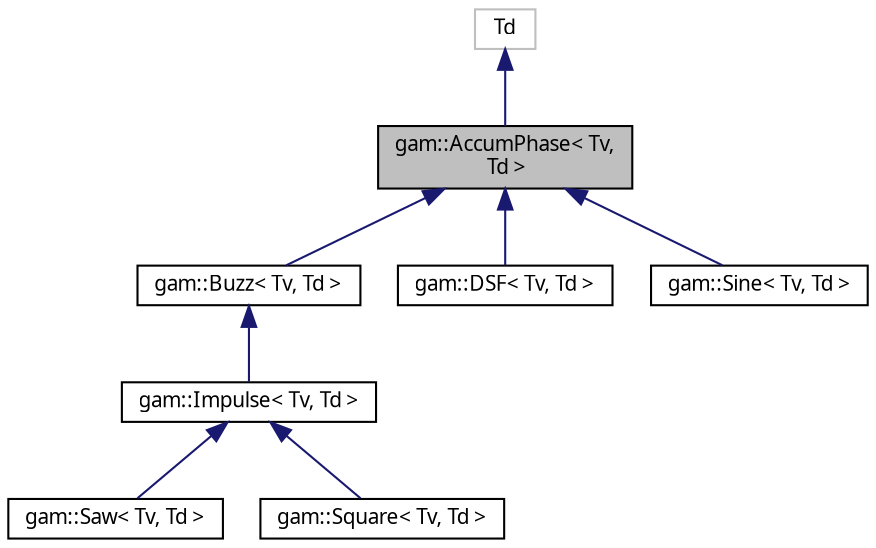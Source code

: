 digraph "gam::AccumPhase&lt; Tv, Td &gt;"
{
 // LATEX_PDF_SIZE
  bgcolor="transparent";
  edge [fontname="FreeSans.ttf",fontsize="10",labelfontname="FreeSans.ttf",labelfontsize="10"];
  node [fontname="FreeSans.ttf",fontsize="10",shape=record];
  Node1 [label="gam::AccumPhase\< Tv,\l Td \>",height=0.2,width=0.4,color="black", fillcolor="grey75", style="filled", fontcolor="black",tooltip="Floating-point phase accumulator with output in [-A, A)"];
  Node2 -> Node1 [dir="back",color="midnightblue",fontsize="10",style="solid",fontname="FreeSans.ttf"];
  Node2 [label="Td",height=0.2,width=0.4,color="grey75",tooltip=" "];
  Node1 -> Node3 [dir="back",color="midnightblue",fontsize="10",style="solid",fontname="FreeSans.ttf"];
  Node3 [label="gam::Buzz\< Tv, Td \>",height=0.2,width=0.4,color="black",URL="$classgam_1_1_buzz.html",tooltip="Sum of cosine waves."];
  Node3 -> Node4 [dir="back",color="midnightblue",fontsize="10",style="solid",fontname="FreeSans.ttf"];
  Node4 [label="gam::Impulse\< Tv, Td \>",height=0.2,width=0.4,color="black",URL="$structgam_1_1_impulse.html",tooltip="Band-limited impulse train."];
  Node4 -> Node5 [dir="back",color="midnightblue",fontsize="10",style="solid",fontname="FreeSans.ttf"];
  Node5 [label="gam::Saw\< Tv, Td \>",height=0.2,width=0.4,color="black",URL="$structgam_1_1_saw.html",tooltip="Band-limited saw wave."];
  Node4 -> Node6 [dir="back",color="midnightblue",fontsize="10",style="solid",fontname="FreeSans.ttf"];
  Node6 [label="gam::Square\< Tv, Td \>",height=0.2,width=0.4,color="black",URL="$structgam_1_1_square.html",tooltip="Band-limited square wave."];
  Node1 -> Node7 [dir="back",color="midnightblue",fontsize="10",style="solid",fontname="FreeSans.ttf"];
  Node7 [label="gam::DSF\< Tv, Td \>",height=0.2,width=0.4,color="black",URL="$classgam_1_1_d_s_f.html",tooltip="Discrete summation formula (DSF) oscillator."];
  Node1 -> Node8 [dir="back",color="midnightblue",fontsize="10",style="solid",fontname="FreeSans.ttf"];
  Node8 [label="gam::Sine\< Tv, Td \>",height=0.2,width=0.4,color="black",URL="$classgam_1_1_sine.html",tooltip="Computed sine wave oscillator."];
}
